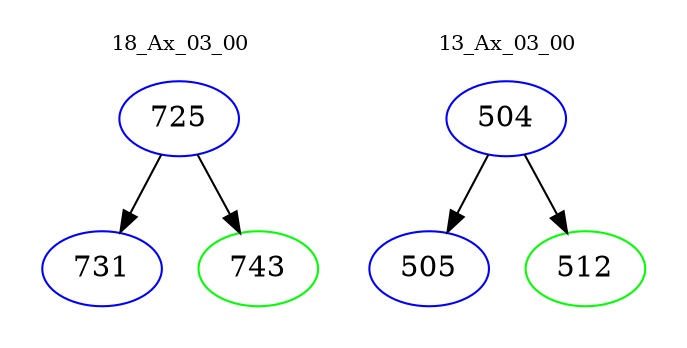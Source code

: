digraph{
subgraph cluster_0 {
color = white
label = "18_Ax_03_00";
fontsize=10;
T0_725 [label="725", color="blue"]
T0_725 -> T0_731 [color="black"]
T0_731 [label="731", color="blue"]
T0_725 -> T0_743 [color="black"]
T0_743 [label="743", color="green"]
}
subgraph cluster_1 {
color = white
label = "13_Ax_03_00";
fontsize=10;
T1_504 [label="504", color="blue"]
T1_504 -> T1_505 [color="black"]
T1_505 [label="505", color="blue"]
T1_504 -> T1_512 [color="black"]
T1_512 [label="512", color="green"]
}
}
